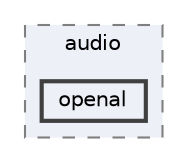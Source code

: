digraph "engine/src/audio/openal"
{
 // LATEX_PDF_SIZE
  bgcolor="transparent";
  edge [fontname=Helvetica,fontsize=10,labelfontname=Helvetica,labelfontsize=10];
  node [fontname=Helvetica,fontsize=10,shape=box,height=0.2,width=0.4];
  compound=true
  subgraph clusterdir_631c8843ac195263795098473f2aa130 {
    graph [ bgcolor="#edf0f7", pencolor="grey50", label="audio", fontname=Helvetica,fontsize=10 style="filled,dashed", URL="dir_631c8843ac195263795098473f2aa130.html",tooltip=""]
  dir_e32876124f4a38db207a8c984f8e505c [label="openal", fillcolor="#edf0f7", color="grey25", style="filled,bold", URL="dir_e32876124f4a38db207a8c984f8e505c.html",tooltip=""];
  }
}
